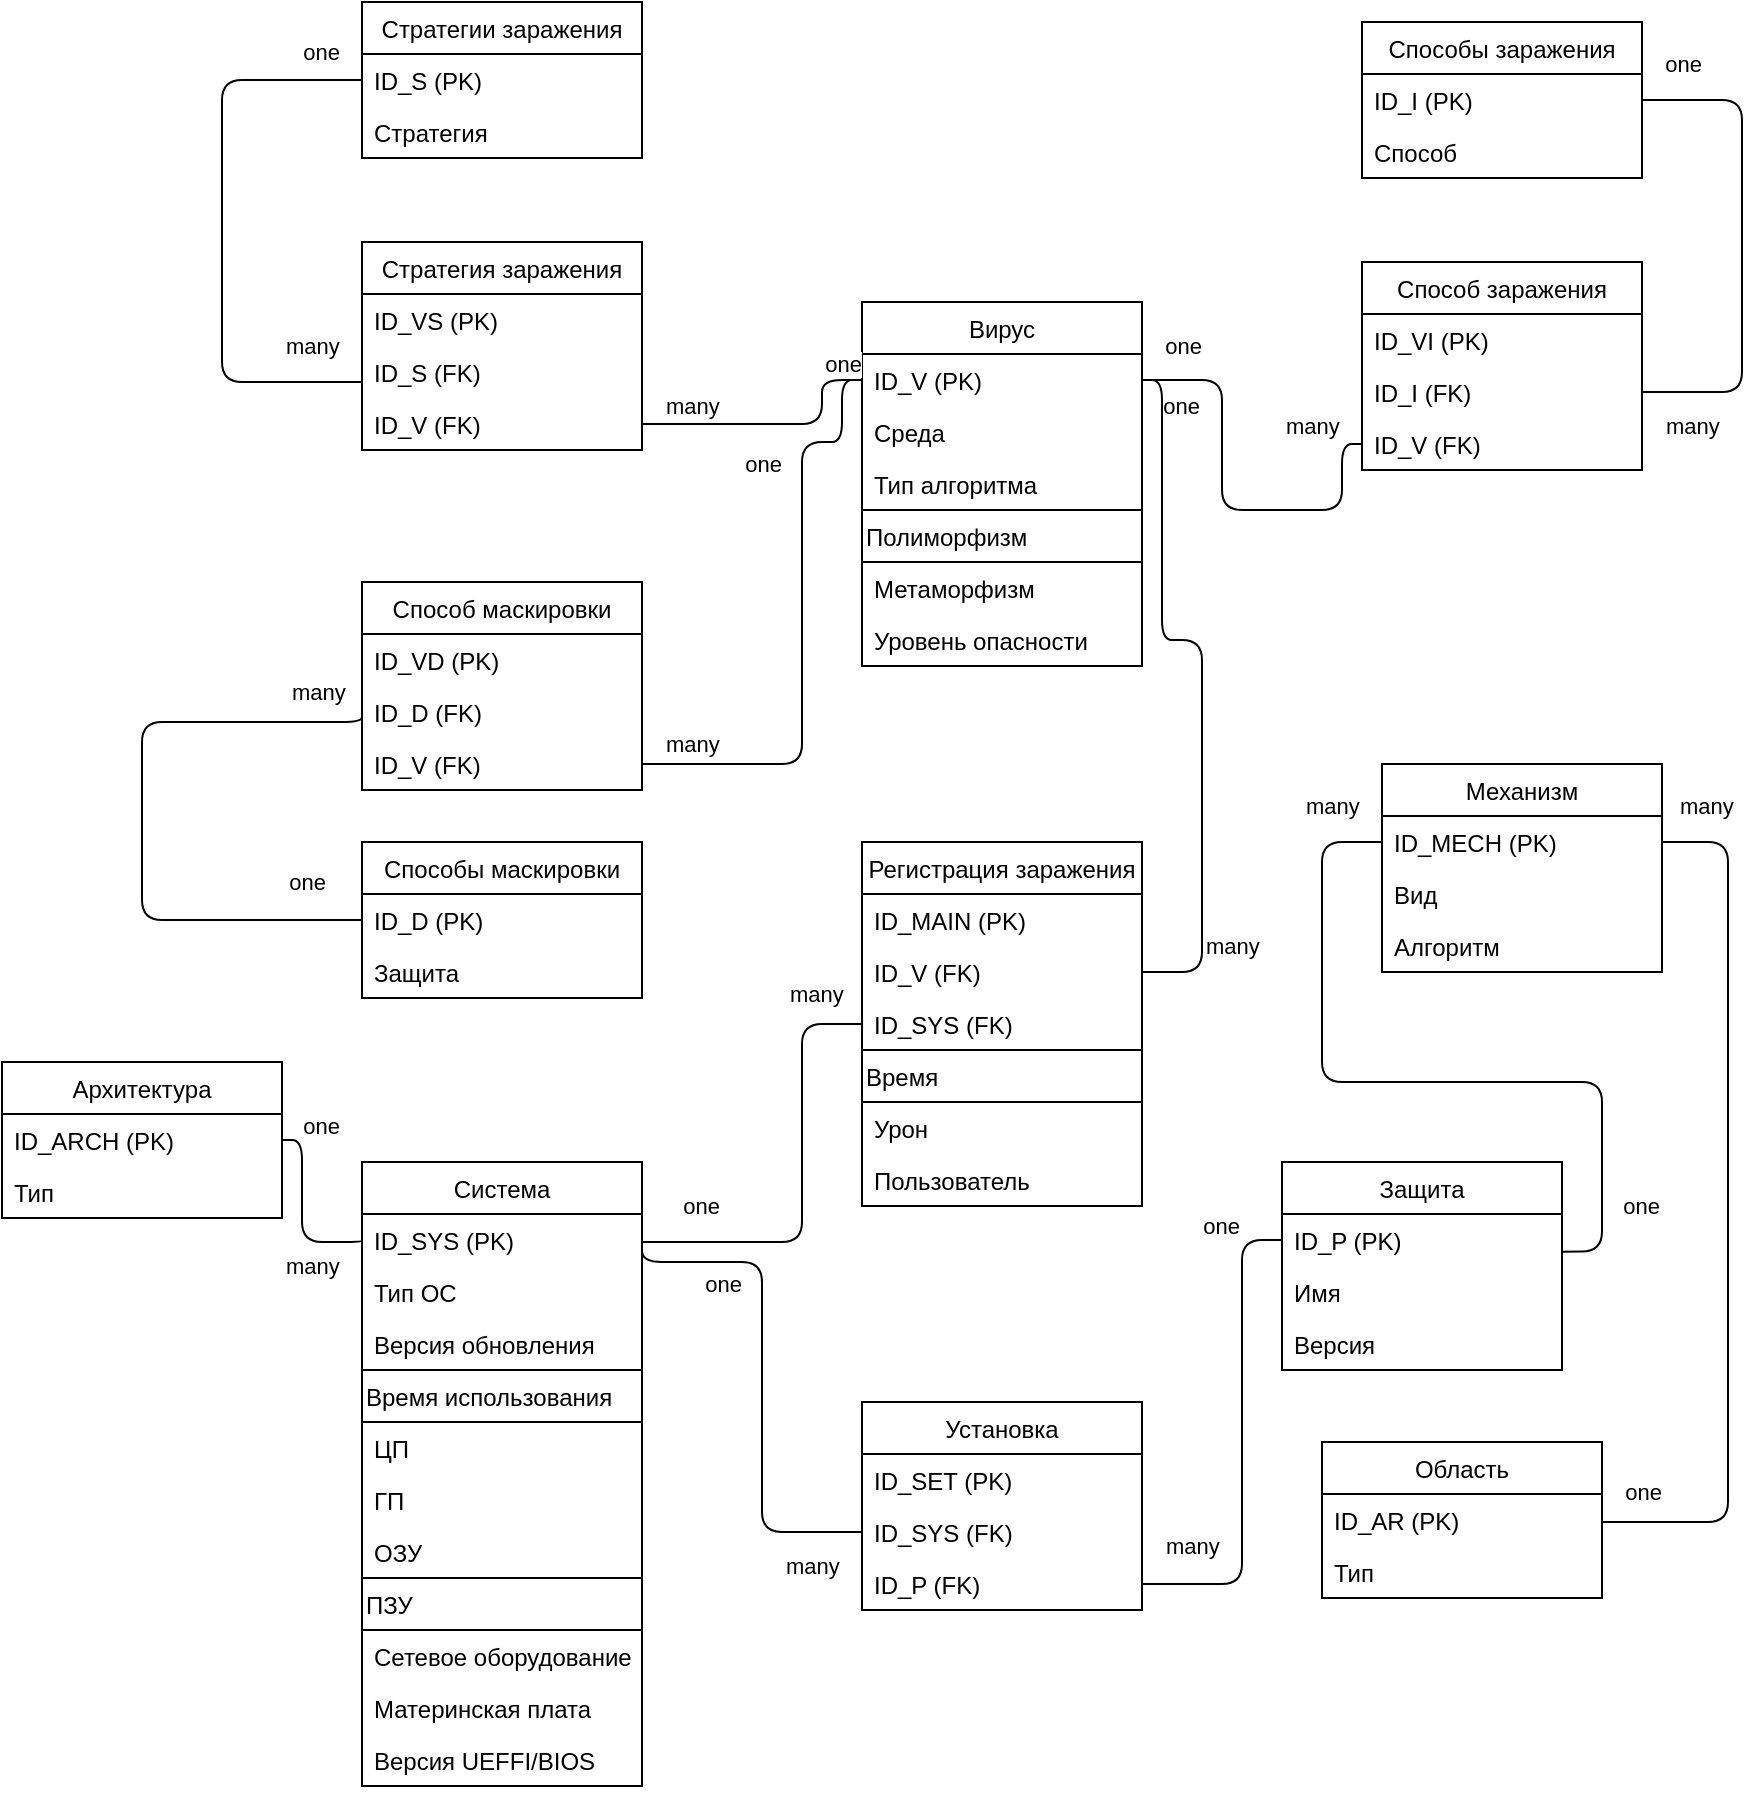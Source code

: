 <mxfile version="14.6.12" type="github">
  <diagram id="BsLmZjtMwfmHJvZaSJwc" name="Page-1">
    <mxGraphModel dx="1865" dy="580" grid="1" gridSize="10" guides="1" tooltips="1" connect="1" arrows="1" fold="1" page="1" pageScale="1" pageWidth="827" pageHeight="1169" math="0" shadow="0">
      <root>
        <mxCell id="0" />
        <mxCell id="1" parent="0" />
        <mxCell id="MDGKNUY88Lc2wfFleYGg-1" value="Вирус" style="swimlane;fontStyle=0;childLayout=stackLayout;horizontal=1;startSize=26;fillColor=none;horizontalStack=0;resizeParent=1;resizeParentMax=0;resizeLast=0;collapsible=1;marginBottom=0;" parent="1" vertex="1">
          <mxGeometry x="370" y="250" width="140" height="182" as="geometry">
            <mxRectangle x="370" y="250" width="60" height="26" as="alternateBounds" />
          </mxGeometry>
        </mxCell>
        <mxCell id="MDGKNUY88Lc2wfFleYGg-2" value="ID_V (PK)" style="text;strokeColor=none;fillColor=none;align=left;verticalAlign=top;spacingLeft=4;spacingRight=4;overflow=hidden;rotatable=0;points=[[0,0.5],[1,0.5]];portConstraint=eastwest;" parent="MDGKNUY88Lc2wfFleYGg-1" vertex="1">
          <mxGeometry y="26" width="140" height="26" as="geometry" />
        </mxCell>
        <mxCell id="MDGKNUY88Lc2wfFleYGg-3" value="Среда" style="text;strokeColor=none;fillColor=none;align=left;verticalAlign=top;spacingLeft=4;spacingRight=4;overflow=hidden;rotatable=0;points=[[0,0.5],[1,0.5]];portConstraint=eastwest;" parent="MDGKNUY88Lc2wfFleYGg-1" vertex="1">
          <mxGeometry y="52" width="140" height="26" as="geometry" />
        </mxCell>
        <mxCell id="MDGKNUY88Lc2wfFleYGg-4" value="Тип алгоритма" style="text;strokeColor=none;fillColor=none;align=left;verticalAlign=top;spacingLeft=4;spacingRight=4;overflow=hidden;rotatable=0;points=[[0,0.5],[1,0.5]];portConstraint=eastwest;" parent="MDGKNUY88Lc2wfFleYGg-1" vertex="1">
          <mxGeometry y="78" width="140" height="26" as="geometry" />
        </mxCell>
        <mxCell id="MDGKNUY88Lc2wfFleYGg-5" value="Полиморфизм" style="swimlane;fontStyle=0;childLayout=stackLayout;horizontal=1;startSize=26;fillColor=none;horizontalStack=0;resizeParent=1;resizeParentMax=0;resizeLast=0;collapsible=1;marginBottom=0;align=left;verticalAlign=top;spacingRight=4;" parent="MDGKNUY88Lc2wfFleYGg-1" vertex="1">
          <mxGeometry y="104" width="140" height="78" as="geometry" />
        </mxCell>
        <mxCell id="MDGKNUY88Lc2wfFleYGg-6" value="Метаморфизм" style="text;strokeColor=none;fillColor=none;align=left;verticalAlign=top;spacingLeft=4;spacingRight=4;overflow=hidden;rotatable=0;points=[[0,0.5],[1,0.5]];portConstraint=eastwest;" parent="MDGKNUY88Lc2wfFleYGg-5" vertex="1">
          <mxGeometry y="26" width="140" height="26" as="geometry" />
        </mxCell>
        <mxCell id="MDGKNUY88Lc2wfFleYGg-7" value="Уровень опасности" style="text;strokeColor=none;fillColor=none;align=left;verticalAlign=top;spacingLeft=4;spacingRight=4;overflow=hidden;rotatable=0;points=[[0,0.5],[1,0.5]];portConstraint=eastwest;" parent="MDGKNUY88Lc2wfFleYGg-5" vertex="1">
          <mxGeometry y="52" width="140" height="26" as="geometry" />
        </mxCell>
        <mxCell id="MDGKNUY88Lc2wfFleYGg-8" value="Стратегии заражения" style="swimlane;fontStyle=0;childLayout=stackLayout;horizontal=1;startSize=26;fillColor=none;horizontalStack=0;resizeParent=1;resizeParentMax=0;resizeLast=0;collapsible=1;marginBottom=0;" parent="1" vertex="1">
          <mxGeometry x="120" y="100" width="140" height="78" as="geometry" />
        </mxCell>
        <mxCell id="MDGKNUY88Lc2wfFleYGg-9" value="ID_S (PK)" style="text;strokeColor=none;fillColor=none;align=left;verticalAlign=top;spacingLeft=4;spacingRight=4;overflow=hidden;rotatable=0;points=[[0,0.5],[1,0.5]];portConstraint=eastwest;" parent="MDGKNUY88Lc2wfFleYGg-8" vertex="1">
          <mxGeometry y="26" width="140" height="26" as="geometry" />
        </mxCell>
        <mxCell id="MDGKNUY88Lc2wfFleYGg-10" value="Стратегия" style="text;strokeColor=none;fillColor=none;align=left;verticalAlign=top;spacingLeft=4;spacingRight=4;overflow=hidden;rotatable=0;points=[[0,0.5],[1,0.5]];portConstraint=eastwest;" parent="MDGKNUY88Lc2wfFleYGg-8" vertex="1">
          <mxGeometry y="52" width="140" height="26" as="geometry" />
        </mxCell>
        <mxCell id="MDGKNUY88Lc2wfFleYGg-11" value="Способы заражения" style="swimlane;fontStyle=0;childLayout=stackLayout;horizontal=1;startSize=26;fillColor=none;horizontalStack=0;resizeParent=1;resizeParentMax=0;resizeLast=0;collapsible=1;marginBottom=0;" parent="1" vertex="1">
          <mxGeometry x="620" y="110" width="140" height="78" as="geometry" />
        </mxCell>
        <mxCell id="MDGKNUY88Lc2wfFleYGg-12" value="ID_I (PK)" style="text;strokeColor=none;fillColor=none;align=left;verticalAlign=top;spacingLeft=4;spacingRight=4;overflow=hidden;rotatable=0;points=[[0,0.5],[1,0.5]];portConstraint=eastwest;" parent="MDGKNUY88Lc2wfFleYGg-11" vertex="1">
          <mxGeometry y="26" width="140" height="26" as="geometry" />
        </mxCell>
        <mxCell id="MDGKNUY88Lc2wfFleYGg-13" value="Способ" style="text;strokeColor=none;fillColor=none;align=left;verticalAlign=top;spacingLeft=4;spacingRight=4;overflow=hidden;rotatable=0;points=[[0,0.5],[1,0.5]];portConstraint=eastwest;" parent="MDGKNUY88Lc2wfFleYGg-11" vertex="1">
          <mxGeometry y="52" width="140" height="26" as="geometry" />
        </mxCell>
        <mxCell id="MDGKNUY88Lc2wfFleYGg-14" value="" style="endArrow=none;html=1;edgeStyle=orthogonalEdgeStyle;strokeColor=#000000;exitX=1;exitY=0.5;exitDx=0;exitDy=0;entryX=0;entryY=0.5;entryDx=0;entryDy=0;" parent="1" source="MDGKNUY88Lc2wfFleYGg-86" target="MDGKNUY88Lc2wfFleYGg-2" edge="1">
          <mxGeometry relative="1" as="geometry">
            <mxPoint x="196.3" y="318.832" as="sourcePoint" />
            <mxPoint x="330" y="360" as="targetPoint" />
            <Array as="points">
              <mxPoint x="350" y="311" />
              <mxPoint x="350" y="289" />
            </Array>
          </mxGeometry>
        </mxCell>
        <mxCell id="MDGKNUY88Lc2wfFleYGg-15" value="many" style="edgeLabel;resizable=0;html=1;align=left;verticalAlign=bottom;" parent="MDGKNUY88Lc2wfFleYGg-14" connectable="0" vertex="1">
          <mxGeometry x="-1" relative="1" as="geometry">
            <mxPoint x="10" y="-1" as="offset" />
          </mxGeometry>
        </mxCell>
        <mxCell id="MDGKNUY88Lc2wfFleYGg-16" value="one" style="edgeLabel;resizable=0;html=1;align=right;verticalAlign=bottom;" parent="MDGKNUY88Lc2wfFleYGg-14" connectable="0" vertex="1">
          <mxGeometry x="1" relative="1" as="geometry" />
        </mxCell>
        <mxCell id="MDGKNUY88Lc2wfFleYGg-17" value="" style="endArrow=none;html=1;edgeStyle=orthogonalEdgeStyle;strokeColor=#000000;exitX=0;exitY=0.5;exitDx=0;exitDy=0;entryX=1;entryY=0.5;entryDx=0;entryDy=0;" parent="1" source="MDGKNUY88Lc2wfFleYGg-90" target="MDGKNUY88Lc2wfFleYGg-2" edge="1">
          <mxGeometry relative="1" as="geometry">
            <mxPoint x="725" y="318" as="sourcePoint" />
            <mxPoint x="753.98" y="436.678" as="targetPoint" />
            <Array as="points">
              <mxPoint x="610" y="321" />
              <mxPoint x="610" y="354" />
              <mxPoint x="550" y="354" />
              <mxPoint x="550" y="289" />
            </Array>
          </mxGeometry>
        </mxCell>
        <mxCell id="MDGKNUY88Lc2wfFleYGg-18" value="many" style="edgeLabel;resizable=0;html=1;align=left;verticalAlign=bottom;" parent="MDGKNUY88Lc2wfFleYGg-17" connectable="0" vertex="1">
          <mxGeometry x="-1" relative="1" as="geometry">
            <mxPoint x="-40" y="-1" as="offset" />
          </mxGeometry>
        </mxCell>
        <mxCell id="MDGKNUY88Lc2wfFleYGg-19" value="one" style="edgeLabel;resizable=0;html=1;align=right;verticalAlign=bottom;" parent="MDGKNUY88Lc2wfFleYGg-17" connectable="0" vertex="1">
          <mxGeometry x="1" relative="1" as="geometry">
            <mxPoint x="29.94" y="21" as="offset" />
          </mxGeometry>
        </mxCell>
        <mxCell id="MDGKNUY88Lc2wfFleYGg-20" value="" style="endArrow=none;html=1;edgeStyle=orthogonalEdgeStyle;strokeColor=#000000;exitX=0;exitY=0.692;exitDx=0;exitDy=0;exitPerimeter=0;" parent="1" source="MDGKNUY88Lc2wfFleYGg-85" target="MDGKNUY88Lc2wfFleYGg-9" edge="1">
          <mxGeometry relative="1" as="geometry">
            <mxPoint x="120.0" y="279" as="sourcePoint" />
            <mxPoint x="380.28" y="365.508" as="targetPoint" />
            <Array as="points">
              <mxPoint x="50" y="290" />
              <mxPoint x="50" y="139" />
            </Array>
          </mxGeometry>
        </mxCell>
        <mxCell id="MDGKNUY88Lc2wfFleYGg-21" value="many" style="edgeLabel;resizable=0;html=1;align=left;verticalAlign=bottom;" parent="MDGKNUY88Lc2wfFleYGg-20" connectable="0" vertex="1">
          <mxGeometry x="-1" relative="1" as="geometry">
            <mxPoint x="-40" y="-9" as="offset" />
          </mxGeometry>
        </mxCell>
        <mxCell id="MDGKNUY88Lc2wfFleYGg-22" value="one" style="edgeLabel;resizable=0;html=1;align=right;verticalAlign=bottom;" parent="MDGKNUY88Lc2wfFleYGg-20" connectable="0" vertex="1">
          <mxGeometry x="1" relative="1" as="geometry">
            <mxPoint x="-10.33" y="-6" as="offset" />
          </mxGeometry>
        </mxCell>
        <mxCell id="MDGKNUY88Lc2wfFleYGg-23" value="" style="endArrow=none;html=1;edgeStyle=orthogonalEdgeStyle;strokeColor=#000000;exitX=1;exitY=0.5;exitDx=0;exitDy=0;entryX=1;entryY=0.5;entryDx=0;entryDy=0;" parent="1" source="MDGKNUY88Lc2wfFleYGg-89" target="MDGKNUY88Lc2wfFleYGg-12" edge="1">
          <mxGeometry relative="1" as="geometry">
            <mxPoint x="760" y="279" as="sourcePoint" />
            <mxPoint x="840" y="166" as="targetPoint" />
            <Array as="points">
              <mxPoint x="810" y="295" />
              <mxPoint x="810" y="149" />
            </Array>
          </mxGeometry>
        </mxCell>
        <mxCell id="MDGKNUY88Lc2wfFleYGg-24" value="many" style="edgeLabel;resizable=0;html=1;align=left;verticalAlign=bottom;" parent="MDGKNUY88Lc2wfFleYGg-23" connectable="0" vertex="1">
          <mxGeometry x="-1" relative="1" as="geometry">
            <mxPoint x="10" y="25" as="offset" />
          </mxGeometry>
        </mxCell>
        <mxCell id="MDGKNUY88Lc2wfFleYGg-25" value="one" style="edgeLabel;resizable=0;html=1;align=right;verticalAlign=bottom;" parent="MDGKNUY88Lc2wfFleYGg-23" connectable="0" vertex="1">
          <mxGeometry x="1" relative="1" as="geometry">
            <mxPoint x="30.98" y="-9.5" as="offset" />
          </mxGeometry>
        </mxCell>
        <mxCell id="MDGKNUY88Lc2wfFleYGg-26" value="Способы маскировки" style="swimlane;fontStyle=0;childLayout=stackLayout;horizontal=1;startSize=26;fillColor=none;horizontalStack=0;resizeParent=1;resizeParentMax=0;resizeLast=0;collapsible=1;marginBottom=0;" parent="1" vertex="1">
          <mxGeometry x="120" y="520" width="140" height="78" as="geometry" />
        </mxCell>
        <mxCell id="MDGKNUY88Lc2wfFleYGg-27" value="ID_D (PK)" style="text;strokeColor=none;fillColor=none;align=left;verticalAlign=top;spacingLeft=4;spacingRight=4;overflow=hidden;rotatable=0;points=[[0,0.5],[1,0.5]];portConstraint=eastwest;" parent="MDGKNUY88Lc2wfFleYGg-26" vertex="1">
          <mxGeometry y="26" width="140" height="26" as="geometry" />
        </mxCell>
        <mxCell id="MDGKNUY88Lc2wfFleYGg-28" value="Защита" style="text;strokeColor=none;fillColor=none;align=left;verticalAlign=top;spacingLeft=4;spacingRight=4;overflow=hidden;rotatable=0;points=[[0,0.5],[1,0.5]];portConstraint=eastwest;" parent="MDGKNUY88Lc2wfFleYGg-26" vertex="1">
          <mxGeometry y="52" width="140" height="26" as="geometry" />
        </mxCell>
        <mxCell id="MDGKNUY88Lc2wfFleYGg-30" value="" style="endArrow=none;html=1;edgeStyle=orthogonalEdgeStyle;strokeColor=#000000;exitX=1;exitY=0.5;exitDx=0;exitDy=0;entryX=0;entryY=0.5;entryDx=0;entryDy=0;" parent="1" source="MDGKNUY88Lc2wfFleYGg-94" target="MDGKNUY88Lc2wfFleYGg-2" edge="1">
          <mxGeometry relative="1" as="geometry">
            <mxPoint x="260.0" y="441.322" as="sourcePoint" />
            <mxPoint x="433.98" y="477.998" as="targetPoint" />
            <Array as="points">
              <mxPoint x="340" y="481" />
              <mxPoint x="340" y="320" />
              <mxPoint x="360" y="320" />
              <mxPoint x="360" y="289" />
            </Array>
          </mxGeometry>
        </mxCell>
        <mxCell id="MDGKNUY88Lc2wfFleYGg-31" value="many" style="edgeLabel;resizable=0;html=1;align=left;verticalAlign=bottom;" parent="MDGKNUY88Lc2wfFleYGg-30" connectable="0" vertex="1">
          <mxGeometry x="-1" relative="1" as="geometry">
            <mxPoint x="10" y="-1.32" as="offset" />
          </mxGeometry>
        </mxCell>
        <mxCell id="MDGKNUY88Lc2wfFleYGg-32" value="one" style="edgeLabel;resizable=0;html=1;align=right;verticalAlign=bottom;" parent="MDGKNUY88Lc2wfFleYGg-30" connectable="0" vertex="1">
          <mxGeometry x="1" relative="1" as="geometry">
            <mxPoint x="-40" y="50.96" as="offset" />
          </mxGeometry>
        </mxCell>
        <mxCell id="MDGKNUY88Lc2wfFleYGg-33" value="" style="endArrow=none;html=1;edgeStyle=orthogonalEdgeStyle;strokeColor=#000000;exitX=0;exitY=0.5;exitDx=0;exitDy=0;entryX=0;entryY=0.5;entryDx=0;entryDy=0;" parent="1" source="MDGKNUY88Lc2wfFleYGg-93" target="MDGKNUY88Lc2wfFleYGg-27" edge="1">
          <mxGeometry relative="1" as="geometry">
            <mxPoint x="117.06" y="450.154" as="sourcePoint" />
            <mxPoint x="110" y="560" as="targetPoint" />
            <Array as="points">
              <mxPoint x="120" y="460" />
              <mxPoint x="10" y="460" />
              <mxPoint x="10" y="559" />
            </Array>
          </mxGeometry>
        </mxCell>
        <mxCell id="MDGKNUY88Lc2wfFleYGg-34" value="many" style="edgeLabel;resizable=0;html=1;align=left;verticalAlign=bottom;" parent="MDGKNUY88Lc2wfFleYGg-33" connectable="0" vertex="1">
          <mxGeometry x="-1" relative="1" as="geometry">
            <mxPoint x="-37.06" y="-1.32" as="offset" />
          </mxGeometry>
        </mxCell>
        <mxCell id="MDGKNUY88Lc2wfFleYGg-35" value="one" style="edgeLabel;resizable=0;html=1;align=right;verticalAlign=bottom;" parent="MDGKNUY88Lc2wfFleYGg-33" connectable="0" vertex="1">
          <mxGeometry x="1" relative="1" as="geometry">
            <mxPoint x="-17.94" y="-10.15" as="offset" />
          </mxGeometry>
        </mxCell>
        <mxCell id="MDGKNUY88Lc2wfFleYGg-36" value="Регистрация заражения" style="swimlane;fontStyle=0;childLayout=stackLayout;horizontal=1;startSize=26;fillColor=none;horizontalStack=0;resizeParent=1;resizeParentMax=0;resizeLast=0;collapsible=1;marginBottom=0;align=center;" parent="1" vertex="1">
          <mxGeometry x="370" y="520" width="140" height="182" as="geometry" />
        </mxCell>
        <mxCell id="MDGKNUY88Lc2wfFleYGg-37" value="ID_MAIN (PK)" style="text;strokeColor=none;fillColor=none;align=left;verticalAlign=top;spacingLeft=4;spacingRight=4;overflow=hidden;rotatable=0;points=[[0,0.5],[1,0.5]];portConstraint=eastwest;" parent="MDGKNUY88Lc2wfFleYGg-36" vertex="1">
          <mxGeometry y="26" width="140" height="26" as="geometry" />
        </mxCell>
        <mxCell id="MDGKNUY88Lc2wfFleYGg-38" value="ID_V (FK)" style="text;strokeColor=none;fillColor=none;align=left;verticalAlign=top;spacingLeft=4;spacingRight=4;overflow=hidden;rotatable=0;points=[[0,0.5],[1,0.5]];portConstraint=eastwest;" parent="MDGKNUY88Lc2wfFleYGg-36" vertex="1">
          <mxGeometry y="52" width="140" height="26" as="geometry" />
        </mxCell>
        <mxCell id="MDGKNUY88Lc2wfFleYGg-39" value="ID_SYS (FK)" style="text;strokeColor=none;fillColor=none;align=left;verticalAlign=top;spacingLeft=4;spacingRight=4;overflow=hidden;rotatable=0;points=[[0,0.5],[1,0.5]];portConstraint=eastwest;" parent="MDGKNUY88Lc2wfFleYGg-36" vertex="1">
          <mxGeometry y="78" width="140" height="26" as="geometry" />
        </mxCell>
        <mxCell id="MDGKNUY88Lc2wfFleYGg-40" value="Время" style="swimlane;fontStyle=0;childLayout=stackLayout;horizontal=1;startSize=26;fillColor=none;horizontalStack=0;resizeParent=1;resizeParentMax=0;resizeLast=0;collapsible=1;marginBottom=0;align=left;" parent="MDGKNUY88Lc2wfFleYGg-36" vertex="1">
          <mxGeometry y="104" width="140" height="78" as="geometry" />
        </mxCell>
        <mxCell id="MDGKNUY88Lc2wfFleYGg-41" value="Урон" style="text;strokeColor=none;fillColor=none;align=left;verticalAlign=top;spacingLeft=4;spacingRight=4;overflow=hidden;rotatable=0;points=[[0,0.5],[1,0.5]];portConstraint=eastwest;" parent="MDGKNUY88Lc2wfFleYGg-40" vertex="1">
          <mxGeometry y="26" width="140" height="26" as="geometry" />
        </mxCell>
        <mxCell id="MDGKNUY88Lc2wfFleYGg-42" value="Пользователь" style="text;strokeColor=none;fillColor=none;align=left;verticalAlign=top;spacingLeft=4;spacingRight=4;overflow=hidden;rotatable=0;points=[[0,0.5],[1,0.5]];portConstraint=eastwest;" parent="MDGKNUY88Lc2wfFleYGg-40" vertex="1">
          <mxGeometry y="52" width="140" height="26" as="geometry" />
        </mxCell>
        <mxCell id="MDGKNUY88Lc2wfFleYGg-43" value="" style="endArrow=none;html=1;edgeStyle=orthogonalEdgeStyle;strokeColor=#000000;entryX=1;entryY=0.5;entryDx=0;entryDy=0;exitX=1;exitY=0.5;exitDx=0;exitDy=0;" parent="1" source="MDGKNUY88Lc2wfFleYGg-38" target="MDGKNUY88Lc2wfFleYGg-2" edge="1">
          <mxGeometry relative="1" as="geometry">
            <mxPoint x="460" y="510" as="sourcePoint" />
            <mxPoint x="441" y="430" as="targetPoint" />
            <Array as="points">
              <mxPoint x="540" y="585" />
              <mxPoint x="540" y="419" />
              <mxPoint x="520" y="419" />
              <mxPoint x="520" y="289" />
            </Array>
          </mxGeometry>
        </mxCell>
        <mxCell id="MDGKNUY88Lc2wfFleYGg-44" value="many" style="edgeLabel;resizable=0;html=1;align=left;verticalAlign=bottom;" parent="MDGKNUY88Lc2wfFleYGg-43" connectable="0" vertex="1">
          <mxGeometry x="-1" relative="1" as="geometry">
            <mxPoint x="30.0" y="-5.0" as="offset" />
          </mxGeometry>
        </mxCell>
        <mxCell id="MDGKNUY88Lc2wfFleYGg-45" value="one" style="edgeLabel;resizable=0;html=1;align=right;verticalAlign=bottom;" parent="MDGKNUY88Lc2wfFleYGg-43" connectable="0" vertex="1">
          <mxGeometry x="1" relative="1" as="geometry">
            <mxPoint x="30.09" y="-9.0" as="offset" />
          </mxGeometry>
        </mxCell>
        <mxCell id="MDGKNUY88Lc2wfFleYGg-46" value="Система" style="swimlane;fontStyle=0;childLayout=stackLayout;horizontal=1;startSize=26;fillColor=none;horizontalStack=0;resizeParent=1;resizeParentMax=0;resizeLast=0;collapsible=1;marginBottom=0;align=center;" parent="1" vertex="1">
          <mxGeometry x="120" y="680" width="140" height="312" as="geometry" />
        </mxCell>
        <mxCell id="MDGKNUY88Lc2wfFleYGg-47" value="ID_SYS (PK)" style="text;strokeColor=none;fillColor=none;align=left;verticalAlign=top;spacingLeft=4;spacingRight=4;overflow=hidden;rotatable=0;points=[[0,0.5],[1,0.5]];portConstraint=eastwest;" parent="MDGKNUY88Lc2wfFleYGg-46" vertex="1">
          <mxGeometry y="26" width="140" height="26" as="geometry" />
        </mxCell>
        <mxCell id="MDGKNUY88Lc2wfFleYGg-48" value="Тип ОС" style="text;strokeColor=none;fillColor=none;align=left;verticalAlign=top;spacingLeft=4;spacingRight=4;overflow=hidden;rotatable=0;points=[[0,0.5],[1,0.5]];portConstraint=eastwest;" parent="MDGKNUY88Lc2wfFleYGg-46" vertex="1">
          <mxGeometry y="52" width="140" height="26" as="geometry" />
        </mxCell>
        <mxCell id="MDGKNUY88Lc2wfFleYGg-49" value="Версия обновления" style="text;strokeColor=none;fillColor=none;align=left;verticalAlign=top;spacingLeft=4;spacingRight=4;overflow=hidden;rotatable=0;points=[[0,0.5],[1,0.5]];portConstraint=eastwest;" parent="MDGKNUY88Lc2wfFleYGg-46" vertex="1">
          <mxGeometry y="78" width="140" height="26" as="geometry" />
        </mxCell>
        <mxCell id="MDGKNUY88Lc2wfFleYGg-50" value="Время использования" style="swimlane;fontStyle=0;childLayout=stackLayout;horizontal=1;startSize=26;fillColor=none;horizontalStack=0;resizeParent=1;resizeParentMax=0;resizeLast=0;collapsible=1;marginBottom=0;align=left;" parent="MDGKNUY88Lc2wfFleYGg-46" vertex="1">
          <mxGeometry y="104" width="140" height="208" as="geometry" />
        </mxCell>
        <mxCell id="MDGKNUY88Lc2wfFleYGg-51" value="ЦП" style="text;strokeColor=none;fillColor=none;align=left;verticalAlign=top;spacingLeft=4;spacingRight=4;overflow=hidden;rotatable=0;points=[[0,0.5],[1,0.5]];portConstraint=eastwest;" parent="MDGKNUY88Lc2wfFleYGg-50" vertex="1">
          <mxGeometry y="26" width="140" height="26" as="geometry" />
        </mxCell>
        <mxCell id="MDGKNUY88Lc2wfFleYGg-52" value="ГП" style="text;strokeColor=none;fillColor=none;align=left;verticalAlign=top;spacingLeft=4;spacingRight=4;overflow=hidden;rotatable=0;points=[[0,0.5],[1,0.5]];portConstraint=eastwest;" parent="MDGKNUY88Lc2wfFleYGg-50" vertex="1">
          <mxGeometry y="52" width="140" height="26" as="geometry" />
        </mxCell>
        <mxCell id="MDGKNUY88Lc2wfFleYGg-53" value="ОЗУ" style="text;strokeColor=none;fillColor=none;align=left;verticalAlign=top;spacingLeft=4;spacingRight=4;overflow=hidden;rotatable=0;points=[[0,0.5],[1,0.5]];portConstraint=eastwest;" parent="MDGKNUY88Lc2wfFleYGg-50" vertex="1">
          <mxGeometry y="78" width="140" height="26" as="geometry" />
        </mxCell>
        <mxCell id="MDGKNUY88Lc2wfFleYGg-54" value="ПЗУ" style="swimlane;fontStyle=0;childLayout=stackLayout;horizontal=1;startSize=26;fillColor=none;horizontalStack=0;resizeParent=1;resizeParentMax=0;resizeLast=0;collapsible=1;marginBottom=0;align=left;" parent="MDGKNUY88Lc2wfFleYGg-50" vertex="1">
          <mxGeometry y="104" width="140" height="104" as="geometry" />
        </mxCell>
        <mxCell id="MDGKNUY88Lc2wfFleYGg-55" value="Сетевое оборудование" style="text;strokeColor=none;fillColor=none;align=left;verticalAlign=top;spacingLeft=4;spacingRight=4;overflow=hidden;rotatable=0;points=[[0,0.5],[1,0.5]];portConstraint=eastwest;" parent="MDGKNUY88Lc2wfFleYGg-54" vertex="1">
          <mxGeometry y="26" width="140" height="26" as="geometry" />
        </mxCell>
        <mxCell id="MDGKNUY88Lc2wfFleYGg-56" value="Материнская плата" style="text;strokeColor=none;fillColor=none;align=left;verticalAlign=top;spacingLeft=4;spacingRight=4;overflow=hidden;rotatable=0;points=[[0,0.5],[1,0.5]];portConstraint=eastwest;" parent="MDGKNUY88Lc2wfFleYGg-54" vertex="1">
          <mxGeometry y="52" width="140" height="26" as="geometry" />
        </mxCell>
        <mxCell id="MDGKNUY88Lc2wfFleYGg-57" value="Версия UEFFI/BIOS" style="text;strokeColor=none;fillColor=none;align=left;verticalAlign=top;spacingLeft=4;spacingRight=4;overflow=hidden;rotatable=0;points=[[0,0.5],[1,0.5]];portConstraint=eastwest;" parent="MDGKNUY88Lc2wfFleYGg-54" vertex="1">
          <mxGeometry y="78" width="140" height="26" as="geometry" />
        </mxCell>
        <mxCell id="MDGKNUY88Lc2wfFleYGg-58" value="" style="endArrow=none;html=1;edgeStyle=orthogonalEdgeStyle;strokeColor=#000000;entryX=1;entryY=0.5;entryDx=0;entryDy=0;exitX=0;exitY=0.5;exitDx=0;exitDy=0;" parent="1" source="MDGKNUY88Lc2wfFleYGg-39" edge="1">
          <mxGeometry relative="1" as="geometry">
            <mxPoint x="262.38" y="838.472" as="sourcePoint" />
            <mxPoint x="260" y="720" as="targetPoint" />
            <Array as="points">
              <mxPoint x="340" y="611" />
              <mxPoint x="340" y="720" />
            </Array>
          </mxGeometry>
        </mxCell>
        <mxCell id="MDGKNUY88Lc2wfFleYGg-59" value="many" style="edgeLabel;resizable=0;html=1;align=left;verticalAlign=bottom;" parent="MDGKNUY88Lc2wfFleYGg-58" connectable="0" vertex="1">
          <mxGeometry x="-1" relative="1" as="geometry">
            <mxPoint x="-37.62" y="-6.17" as="offset" />
          </mxGeometry>
        </mxCell>
        <mxCell id="MDGKNUY88Lc2wfFleYGg-60" value="one" style="edgeLabel;resizable=0;html=1;align=right;verticalAlign=bottom;" parent="MDGKNUY88Lc2wfFleYGg-58" connectable="0" vertex="1">
          <mxGeometry x="1" relative="1" as="geometry">
            <mxPoint x="39.83" y="-10.0" as="offset" />
          </mxGeometry>
        </mxCell>
        <mxCell id="MDGKNUY88Lc2wfFleYGg-61" value="Архитектура" style="swimlane;fontStyle=0;childLayout=stackLayout;horizontal=1;startSize=26;fillColor=none;horizontalStack=0;resizeParent=1;resizeParentMax=0;resizeLast=0;collapsible=1;marginBottom=0;align=center;" parent="1" vertex="1">
          <mxGeometry x="-60" y="630" width="140" height="78" as="geometry" />
        </mxCell>
        <mxCell id="MDGKNUY88Lc2wfFleYGg-62" value="ID_ARCH (PK)" style="text;strokeColor=none;fillColor=none;align=left;verticalAlign=top;spacingLeft=4;spacingRight=4;overflow=hidden;rotatable=0;points=[[0,0.5],[1,0.5]];portConstraint=eastwest;" parent="MDGKNUY88Lc2wfFleYGg-61" vertex="1">
          <mxGeometry y="26" width="140" height="26" as="geometry" />
        </mxCell>
        <mxCell id="MDGKNUY88Lc2wfFleYGg-63" value="Тип" style="text;strokeColor=none;fillColor=none;align=left;verticalAlign=top;spacingLeft=4;spacingRight=4;overflow=hidden;rotatable=0;points=[[0,0.5],[1,0.5]];portConstraint=eastwest;" parent="MDGKNUY88Lc2wfFleYGg-61" vertex="1">
          <mxGeometry y="52" width="140" height="26" as="geometry" />
        </mxCell>
        <mxCell id="MDGKNUY88Lc2wfFleYGg-64" value="" style="endArrow=none;html=1;edgeStyle=orthogonalEdgeStyle;strokeColor=#000000;entryX=1;entryY=0.5;entryDx=0;entryDy=0;exitX=0;exitY=0.5;exitDx=0;exitDy=0;" parent="1" source="MDGKNUY88Lc2wfFleYGg-47" target="MDGKNUY88Lc2wfFleYGg-62" edge="1">
          <mxGeometry relative="1" as="geometry">
            <mxPoint x="120.0" y="739.998" as="sourcePoint" />
            <mxPoint x="12.38" y="823.83" as="targetPoint" />
            <Array as="points">
              <mxPoint x="120" y="720" />
              <mxPoint x="90" y="720" />
              <mxPoint x="90" y="669" />
            </Array>
          </mxGeometry>
        </mxCell>
        <mxCell id="MDGKNUY88Lc2wfFleYGg-65" value="many" style="edgeLabel;resizable=0;html=1;align=left;verticalAlign=bottom;" parent="MDGKNUY88Lc2wfFleYGg-64" connectable="0" vertex="1">
          <mxGeometry x="-1" relative="1" as="geometry">
            <mxPoint x="-40" y="21.0" as="offset" />
          </mxGeometry>
        </mxCell>
        <mxCell id="MDGKNUY88Lc2wfFleYGg-66" value="one" style="edgeLabel;resizable=0;html=1;align=right;verticalAlign=bottom;" parent="MDGKNUY88Lc2wfFleYGg-64" connectable="0" vertex="1">
          <mxGeometry x="1" relative="1" as="geometry">
            <mxPoint x="29.67" y="1" as="offset" />
          </mxGeometry>
        </mxCell>
        <mxCell id="MDGKNUY88Lc2wfFleYGg-67" value="Защита" style="swimlane;fontStyle=0;childLayout=stackLayout;horizontal=1;startSize=26;fillColor=none;horizontalStack=0;resizeParent=1;resizeParentMax=0;resizeLast=0;collapsible=1;marginBottom=0;align=center;" parent="1" vertex="1">
          <mxGeometry x="580" y="680" width="140" height="104" as="geometry" />
        </mxCell>
        <mxCell id="MDGKNUY88Lc2wfFleYGg-68" value="ID_P (PK)" style="text;strokeColor=none;fillColor=none;align=left;verticalAlign=top;spacingLeft=4;spacingRight=4;overflow=hidden;rotatable=0;points=[[0,0.5],[1,0.5]];portConstraint=eastwest;" parent="MDGKNUY88Lc2wfFleYGg-67" vertex="1">
          <mxGeometry y="26" width="140" height="26" as="geometry" />
        </mxCell>
        <mxCell id="MDGKNUY88Lc2wfFleYGg-69" value="Имя" style="text;strokeColor=none;fillColor=none;align=left;verticalAlign=top;spacingLeft=4;spacingRight=4;overflow=hidden;rotatable=0;points=[[0,0.5],[1,0.5]];portConstraint=eastwest;" parent="MDGKNUY88Lc2wfFleYGg-67" vertex="1">
          <mxGeometry y="52" width="140" height="26" as="geometry" />
        </mxCell>
        <mxCell id="MDGKNUY88Lc2wfFleYGg-70" value="Версия" style="text;strokeColor=none;fillColor=none;align=left;verticalAlign=top;spacingLeft=4;spacingRight=4;overflow=hidden;rotatable=0;points=[[0,0.5],[1,0.5]];portConstraint=eastwest;" parent="MDGKNUY88Lc2wfFleYGg-67" vertex="1">
          <mxGeometry y="78" width="140" height="26" as="geometry" />
        </mxCell>
        <mxCell id="MDGKNUY88Lc2wfFleYGg-71" value="" style="endArrow=none;html=1;edgeStyle=orthogonalEdgeStyle;strokeColor=#000000;entryX=1;entryY=0.5;entryDx=0;entryDy=0;exitX=0;exitY=0.5;exitDx=0;exitDy=0;" parent="1" source="MDGKNUY88Lc2wfFleYGg-97" target="MDGKNUY88Lc2wfFleYGg-47" edge="1">
          <mxGeometry relative="1" as="geometry">
            <mxPoint x="437.68" y="798.128" as="sourcePoint" />
            <mxPoint x="270" y="730" as="targetPoint" />
            <Array as="points">
              <mxPoint x="320" y="865" />
              <mxPoint x="320" y="730" />
              <mxPoint x="260" y="730" />
            </Array>
          </mxGeometry>
        </mxCell>
        <mxCell id="MDGKNUY88Lc2wfFleYGg-72" value="many" style="edgeLabel;resizable=0;html=1;align=left;verticalAlign=bottom;" parent="MDGKNUY88Lc2wfFleYGg-71" connectable="0" vertex="1">
          <mxGeometry x="-1" relative="1" as="geometry">
            <mxPoint x="-40" y="25.0" as="offset" />
          </mxGeometry>
        </mxCell>
        <mxCell id="MDGKNUY88Lc2wfFleYGg-73" value="one" style="edgeLabel;resizable=0;html=1;align=right;verticalAlign=bottom;" parent="MDGKNUY88Lc2wfFleYGg-71" connectable="0" vertex="1">
          <mxGeometry x="1" relative="1" as="geometry">
            <mxPoint x="50" y="30.7" as="offset" />
          </mxGeometry>
        </mxCell>
        <mxCell id="MDGKNUY88Lc2wfFleYGg-74" value="" style="endArrow=none;html=1;edgeStyle=orthogonalEdgeStyle;strokeColor=#000000;exitX=1;exitY=0.5;exitDx=0;exitDy=0;entryX=0;entryY=0.5;entryDx=0;entryDy=0;" parent="1" source="MDGKNUY88Lc2wfFleYGg-98" target="MDGKNUY88Lc2wfFleYGg-68" edge="1">
          <mxGeometry relative="1" as="geometry">
            <mxPoint x="520" y="839" as="sourcePoint" />
            <mxPoint x="580" y="738" as="targetPoint" />
            <Array as="points">
              <mxPoint x="560" y="891" />
              <mxPoint x="560" y="719" />
            </Array>
          </mxGeometry>
        </mxCell>
        <mxCell id="MDGKNUY88Lc2wfFleYGg-75" value="many" style="edgeLabel;resizable=0;html=1;align=left;verticalAlign=bottom;" parent="MDGKNUY88Lc2wfFleYGg-74" connectable="0" vertex="1">
          <mxGeometry x="-1" relative="1" as="geometry">
            <mxPoint x="10.0" y="-11.0" as="offset" />
          </mxGeometry>
        </mxCell>
        <mxCell id="MDGKNUY88Lc2wfFleYGg-76" value="one" style="edgeLabel;resizable=0;html=1;align=right;verticalAlign=bottom;" parent="MDGKNUY88Lc2wfFleYGg-74" connectable="0" vertex="1">
          <mxGeometry x="1" relative="1" as="geometry">
            <mxPoint x="-20.29" y="1" as="offset" />
          </mxGeometry>
        </mxCell>
        <mxCell id="MDGKNUY88Lc2wfFleYGg-77" value="" style="endArrow=none;html=1;edgeStyle=orthogonalEdgeStyle;strokeColor=#000000;entryX=0.998;entryY=0.724;entryDx=0;entryDy=0;entryPerimeter=0;exitX=0;exitY=0.5;exitDx=0;exitDy=0;" parent="1" source="MDGKNUY88Lc2wfFleYGg-100" target="MDGKNUY88Lc2wfFleYGg-68" edge="1">
          <mxGeometry relative="1" as="geometry">
            <mxPoint x="600" y="490" as="sourcePoint" />
            <mxPoint x="640" y="670" as="targetPoint" />
            <Array as="points">
              <mxPoint x="600" y="520" />
              <mxPoint x="600" y="640" />
              <mxPoint x="740" y="640" />
              <mxPoint x="740" y="725" />
            </Array>
          </mxGeometry>
        </mxCell>
        <mxCell id="MDGKNUY88Lc2wfFleYGg-78" value="many" style="edgeLabel;resizable=0;html=1;align=left;verticalAlign=bottom;" parent="MDGKNUY88Lc2wfFleYGg-77" connectable="0" vertex="1">
          <mxGeometry x="-1" relative="1" as="geometry">
            <mxPoint x="-40.0" y="-10.0" as="offset" />
          </mxGeometry>
        </mxCell>
        <mxCell id="MDGKNUY88Lc2wfFleYGg-79" value="one" style="edgeLabel;resizable=0;html=1;align=right;verticalAlign=bottom;" parent="MDGKNUY88Lc2wfFleYGg-77" connectable="0" vertex="1">
          <mxGeometry x="1" relative="1" as="geometry">
            <mxPoint x="50.06" y="-14.82" as="offset" />
          </mxGeometry>
        </mxCell>
        <mxCell id="MDGKNUY88Lc2wfFleYGg-80" value="" style="endArrow=none;html=1;edgeStyle=orthogonalEdgeStyle;strokeColor=#000000;exitX=1;exitY=0.5;exitDx=0;exitDy=0;entryX=1;entryY=0.385;entryDx=0;entryDy=0;entryPerimeter=0;" parent="1" source="MDGKNUY88Lc2wfFleYGg-100" edge="1">
          <mxGeometry relative="1" as="geometry">
            <mxPoint x="769.72" y="557.502" as="sourcePoint" />
            <mxPoint x="740" y="860.02" as="targetPoint" />
            <Array as="points">
              <mxPoint x="803" y="520" />
              <mxPoint x="803" y="860" />
            </Array>
          </mxGeometry>
        </mxCell>
        <mxCell id="MDGKNUY88Lc2wfFleYGg-81" value="many" style="edgeLabel;resizable=0;html=1;align=left;verticalAlign=bottom;" parent="MDGKNUY88Lc2wfFleYGg-80" connectable="0" vertex="1">
          <mxGeometry x="-1" relative="1" as="geometry">
            <mxPoint x="7.06" y="-10" as="offset" />
          </mxGeometry>
        </mxCell>
        <mxCell id="MDGKNUY88Lc2wfFleYGg-82" value="one" style="edgeLabel;resizable=0;html=1;align=right;verticalAlign=bottom;" parent="MDGKNUY88Lc2wfFleYGg-80" connectable="0" vertex="1">
          <mxGeometry x="1" relative="1" as="geometry">
            <mxPoint x="30.36" y="-6.84" as="offset" />
          </mxGeometry>
        </mxCell>
        <mxCell id="MDGKNUY88Lc2wfFleYGg-83" value="Стратегия заражения" style="swimlane;fontStyle=0;childLayout=stackLayout;horizontal=1;startSize=26;fillColor=none;horizontalStack=0;resizeParent=1;resizeParentMax=0;resizeLast=0;collapsible=1;marginBottom=0;" parent="1" vertex="1">
          <mxGeometry x="120" y="220" width="140" height="104" as="geometry" />
        </mxCell>
        <mxCell id="MDGKNUY88Lc2wfFleYGg-84" value="ID_VS (PK)" style="text;strokeColor=none;fillColor=none;align=left;verticalAlign=top;spacingLeft=4;spacingRight=4;overflow=hidden;rotatable=0;points=[[0,0.5],[1,0.5]];portConstraint=eastwest;" parent="MDGKNUY88Lc2wfFleYGg-83" vertex="1">
          <mxGeometry y="26" width="140" height="26" as="geometry" />
        </mxCell>
        <mxCell id="MDGKNUY88Lc2wfFleYGg-85" value="ID_S (FK)" style="text;strokeColor=none;fillColor=none;align=left;verticalAlign=top;spacingLeft=4;spacingRight=4;overflow=hidden;rotatable=0;points=[[0,0.5],[1,0.5]];portConstraint=eastwest;" parent="MDGKNUY88Lc2wfFleYGg-83" vertex="1">
          <mxGeometry y="52" width="140" height="26" as="geometry" />
        </mxCell>
        <mxCell id="MDGKNUY88Lc2wfFleYGg-86" value="ID_V (FK)" style="text;strokeColor=none;fillColor=none;align=left;verticalAlign=top;spacingLeft=4;spacingRight=4;overflow=hidden;rotatable=0;points=[[0,0.5],[1,0.5]];portConstraint=eastwest;" parent="MDGKNUY88Lc2wfFleYGg-83" vertex="1">
          <mxGeometry y="78" width="140" height="26" as="geometry" />
        </mxCell>
        <mxCell id="MDGKNUY88Lc2wfFleYGg-87" value="Способ заражения" style="swimlane;fontStyle=0;childLayout=stackLayout;horizontal=1;startSize=26;fillColor=none;horizontalStack=0;resizeParent=1;resizeParentMax=0;resizeLast=0;collapsible=1;marginBottom=0;" parent="1" vertex="1">
          <mxGeometry x="620" y="230" width="140" height="104" as="geometry" />
        </mxCell>
        <mxCell id="MDGKNUY88Lc2wfFleYGg-88" value="ID_VI (PK)" style="text;strokeColor=none;fillColor=none;align=left;verticalAlign=top;spacingLeft=4;spacingRight=4;overflow=hidden;rotatable=0;points=[[0,0.5],[1,0.5]];portConstraint=eastwest;" parent="MDGKNUY88Lc2wfFleYGg-87" vertex="1">
          <mxGeometry y="26" width="140" height="26" as="geometry" />
        </mxCell>
        <mxCell id="MDGKNUY88Lc2wfFleYGg-89" value="ID_I (FK)" style="text;strokeColor=none;fillColor=none;align=left;verticalAlign=top;spacingLeft=4;spacingRight=4;overflow=hidden;rotatable=0;points=[[0,0.5],[1,0.5]];portConstraint=eastwest;" parent="MDGKNUY88Lc2wfFleYGg-87" vertex="1">
          <mxGeometry y="52" width="140" height="26" as="geometry" />
        </mxCell>
        <mxCell id="MDGKNUY88Lc2wfFleYGg-90" value="ID_V (FK)" style="text;strokeColor=none;fillColor=none;align=left;verticalAlign=top;spacingLeft=4;spacingRight=4;overflow=hidden;rotatable=0;points=[[0,0.5],[1,0.5]];portConstraint=eastwest;" parent="MDGKNUY88Lc2wfFleYGg-87" vertex="1">
          <mxGeometry y="78" width="140" height="26" as="geometry" />
        </mxCell>
        <mxCell id="MDGKNUY88Lc2wfFleYGg-91" value="Способ маскировки" style="swimlane;fontStyle=0;childLayout=stackLayout;horizontal=1;startSize=26;fillColor=none;horizontalStack=0;resizeParent=1;resizeParentMax=0;resizeLast=0;collapsible=1;marginBottom=0;" parent="1" vertex="1">
          <mxGeometry x="120" y="390" width="140" height="104" as="geometry" />
        </mxCell>
        <mxCell id="MDGKNUY88Lc2wfFleYGg-92" value="ID_VD (PK)" style="text;strokeColor=none;fillColor=none;align=left;verticalAlign=top;spacingLeft=4;spacingRight=4;overflow=hidden;rotatable=0;points=[[0,0.5],[1,0.5]];portConstraint=eastwest;" parent="MDGKNUY88Lc2wfFleYGg-91" vertex="1">
          <mxGeometry y="26" width="140" height="26" as="geometry" />
        </mxCell>
        <mxCell id="MDGKNUY88Lc2wfFleYGg-93" value="ID_D (FK)" style="text;strokeColor=none;fillColor=none;align=left;verticalAlign=top;spacingLeft=4;spacingRight=4;overflow=hidden;rotatable=0;points=[[0,0.5],[1,0.5]];portConstraint=eastwest;" parent="MDGKNUY88Lc2wfFleYGg-91" vertex="1">
          <mxGeometry y="52" width="140" height="26" as="geometry" />
        </mxCell>
        <mxCell id="MDGKNUY88Lc2wfFleYGg-94" value="ID_V (FK)" style="text;strokeColor=none;fillColor=none;align=left;verticalAlign=top;spacingLeft=4;spacingRight=4;overflow=hidden;rotatable=0;points=[[0,0.5],[1,0.5]];portConstraint=eastwest;" parent="MDGKNUY88Lc2wfFleYGg-91" vertex="1">
          <mxGeometry y="78" width="140" height="26" as="geometry" />
        </mxCell>
        <mxCell id="MDGKNUY88Lc2wfFleYGg-95" value="Установка" style="swimlane;fontStyle=0;childLayout=stackLayout;horizontal=1;startSize=26;fillColor=none;horizontalStack=0;resizeParent=1;resizeParentMax=0;resizeLast=0;collapsible=1;marginBottom=0;" parent="1" vertex="1">
          <mxGeometry x="370" y="800" width="140" height="104" as="geometry" />
        </mxCell>
        <mxCell id="MDGKNUY88Lc2wfFleYGg-96" value="ID_SET (PK)" style="text;strokeColor=none;fillColor=none;align=left;verticalAlign=top;spacingLeft=4;spacingRight=4;overflow=hidden;rotatable=0;points=[[0,0.5],[1,0.5]];portConstraint=eastwest;" parent="MDGKNUY88Lc2wfFleYGg-95" vertex="1">
          <mxGeometry y="26" width="140" height="26" as="geometry" />
        </mxCell>
        <mxCell id="MDGKNUY88Lc2wfFleYGg-97" value="ID_SYS (FK)" style="text;strokeColor=none;fillColor=none;align=left;verticalAlign=top;spacingLeft=4;spacingRight=4;overflow=hidden;rotatable=0;points=[[0,0.5],[1,0.5]];portConstraint=eastwest;" parent="MDGKNUY88Lc2wfFleYGg-95" vertex="1">
          <mxGeometry y="52" width="140" height="26" as="geometry" />
        </mxCell>
        <mxCell id="MDGKNUY88Lc2wfFleYGg-98" value="ID_P (FK)" style="text;strokeColor=none;fillColor=none;align=left;verticalAlign=top;spacingLeft=4;spacingRight=4;overflow=hidden;rotatable=0;points=[[0,0.5],[1,0.5]];portConstraint=eastwest;" parent="MDGKNUY88Lc2wfFleYGg-95" vertex="1">
          <mxGeometry y="78" width="140" height="26" as="geometry" />
        </mxCell>
        <mxCell id="MDGKNUY88Lc2wfFleYGg-99" value="Механизм" style="swimlane;fontStyle=0;childLayout=stackLayout;horizontal=1;startSize=26;fillColor=none;horizontalStack=0;resizeParent=1;resizeParentMax=0;resizeLast=0;collapsible=1;marginBottom=0;" parent="1" vertex="1">
          <mxGeometry x="630" y="481" width="140" height="104" as="geometry" />
        </mxCell>
        <mxCell id="MDGKNUY88Lc2wfFleYGg-100" value="ID_MECH (PK)" style="text;strokeColor=none;fillColor=none;align=left;verticalAlign=top;spacingLeft=4;spacingRight=4;overflow=hidden;rotatable=0;points=[[0,0.5],[1,0.5]];portConstraint=eastwest;" parent="MDGKNUY88Lc2wfFleYGg-99" vertex="1">
          <mxGeometry y="26" width="140" height="26" as="geometry" />
        </mxCell>
        <mxCell id="MDGKNUY88Lc2wfFleYGg-101" value="Вид" style="text;strokeColor=none;fillColor=none;align=left;verticalAlign=top;spacingLeft=4;spacingRight=4;overflow=hidden;rotatable=0;points=[[0,0.5],[1,0.5]];portConstraint=eastwest;" parent="MDGKNUY88Lc2wfFleYGg-99" vertex="1">
          <mxGeometry y="52" width="140" height="26" as="geometry" />
        </mxCell>
        <mxCell id="MDGKNUY88Lc2wfFleYGg-102" value="Алгоритм" style="text;strokeColor=none;fillColor=none;align=left;verticalAlign=top;spacingLeft=4;spacingRight=4;overflow=hidden;rotatable=0;points=[[0,0.5],[1,0.5]];portConstraint=eastwest;" parent="MDGKNUY88Lc2wfFleYGg-99" vertex="1">
          <mxGeometry y="78" width="140" height="26" as="geometry" />
        </mxCell>
        <mxCell id="MDGKNUY88Lc2wfFleYGg-103" value="Область" style="swimlane;fontStyle=0;childLayout=stackLayout;horizontal=1;startSize=26;fillColor=none;horizontalStack=0;resizeParent=1;resizeParentMax=0;resizeLast=0;collapsible=1;marginBottom=0;align=center;" parent="1" vertex="1">
          <mxGeometry x="600" y="820" width="140" height="78" as="geometry" />
        </mxCell>
        <mxCell id="MDGKNUY88Lc2wfFleYGg-104" value="ID_AR (PK)" style="text;strokeColor=none;fillColor=none;align=left;verticalAlign=top;spacingLeft=4;spacingRight=4;overflow=hidden;rotatable=0;points=[[0,0.5],[1,0.5]];portConstraint=eastwest;" parent="MDGKNUY88Lc2wfFleYGg-103" vertex="1">
          <mxGeometry y="26" width="140" height="26" as="geometry" />
        </mxCell>
        <mxCell id="MDGKNUY88Lc2wfFleYGg-105" value="Тип" style="text;strokeColor=none;fillColor=none;align=left;verticalAlign=top;spacingLeft=4;spacingRight=4;overflow=hidden;rotatable=0;points=[[0,0.5],[1,0.5]];portConstraint=eastwest;" parent="MDGKNUY88Lc2wfFleYGg-103" vertex="1">
          <mxGeometry y="52" width="140" height="26" as="geometry" />
        </mxCell>
      </root>
    </mxGraphModel>
  </diagram>
</mxfile>
